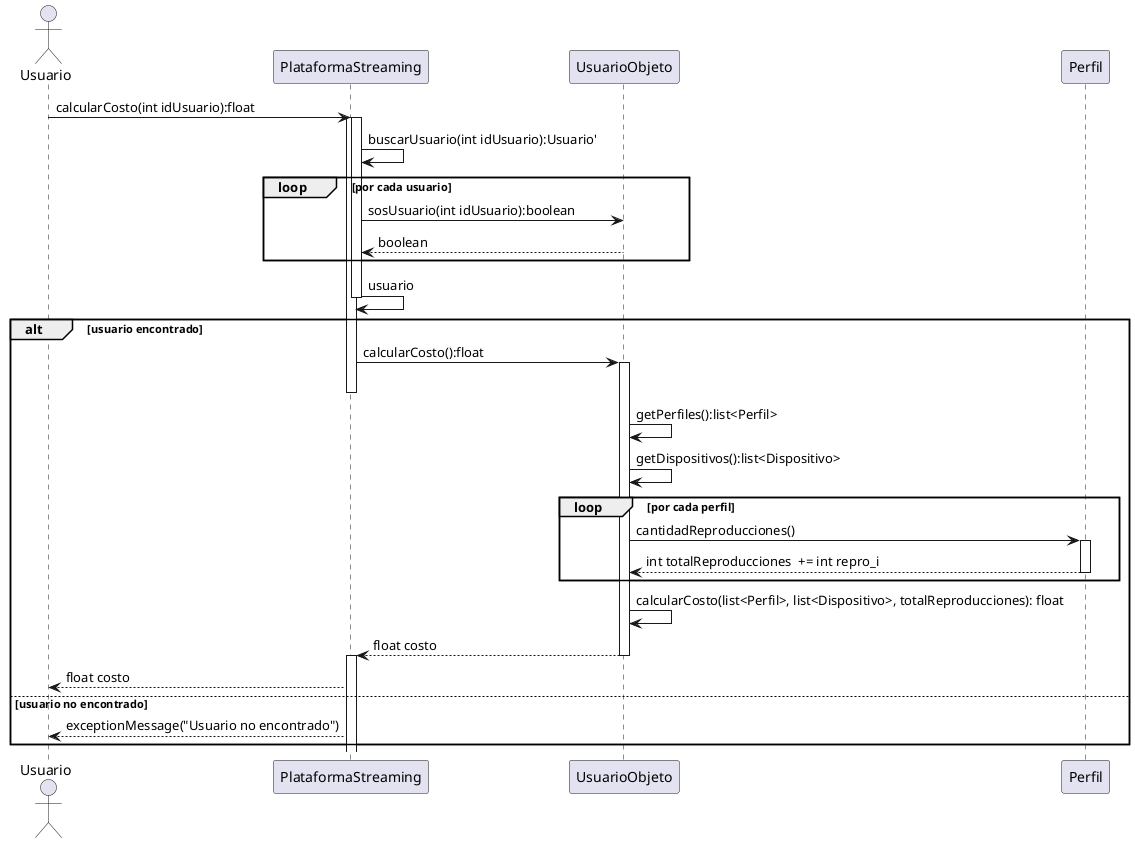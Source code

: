 @startuml
actor Usuario
participant PlataformaStreaming as PS
participant UsuarioObjeto       as U
participant Perfil           as P

Usuario -> PS : calcularCosto(int idUsuario):float
activate PS
activate PS
PS -> PS : buscarUsuario(int idUsuario):Usuario'
loop por cada usuario
PS->U: sosUsuario(int idUsuario):boolean
U-->PS: boolean
end
PS->PS: usuario
deactivate PS

alt usuario encontrado
  PS -> U : calcularCosto():float
  activate U
  deactivate PS

  U -> U : getPerfiles():list<Perfil>
  U -> U : getDispositivos():list<Dispositivo>
  loop por cada perfil
    U -> P : cantidadReproducciones()
    activate P
    P --> U : int totalReproducciones  += int repro_i
    deactivate P
  end
  U -> U : calcularCosto(list<Perfil>, list<Dispositivo>, totalReproducciones): float
  U --> PS : float costo
  deactivate U
  activate PS
  PS --> Usuario : float costo
else usuario no encontrado
  PS --> Usuario : exceptionMessage("Usuario no encontrado")
end
@enduml